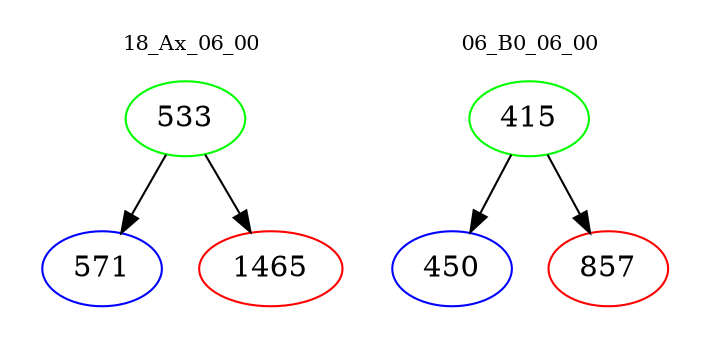 digraph{
subgraph cluster_0 {
color = white
label = "18_Ax_06_00";
fontsize=10;
T0_533 [label="533", color="green"]
T0_533 -> T0_571 [color="black"]
T0_571 [label="571", color="blue"]
T0_533 -> T0_1465 [color="black"]
T0_1465 [label="1465", color="red"]
}
subgraph cluster_1 {
color = white
label = "06_B0_06_00";
fontsize=10;
T1_415 [label="415", color="green"]
T1_415 -> T1_450 [color="black"]
T1_450 [label="450", color="blue"]
T1_415 -> T1_857 [color="black"]
T1_857 [label="857", color="red"]
}
}
